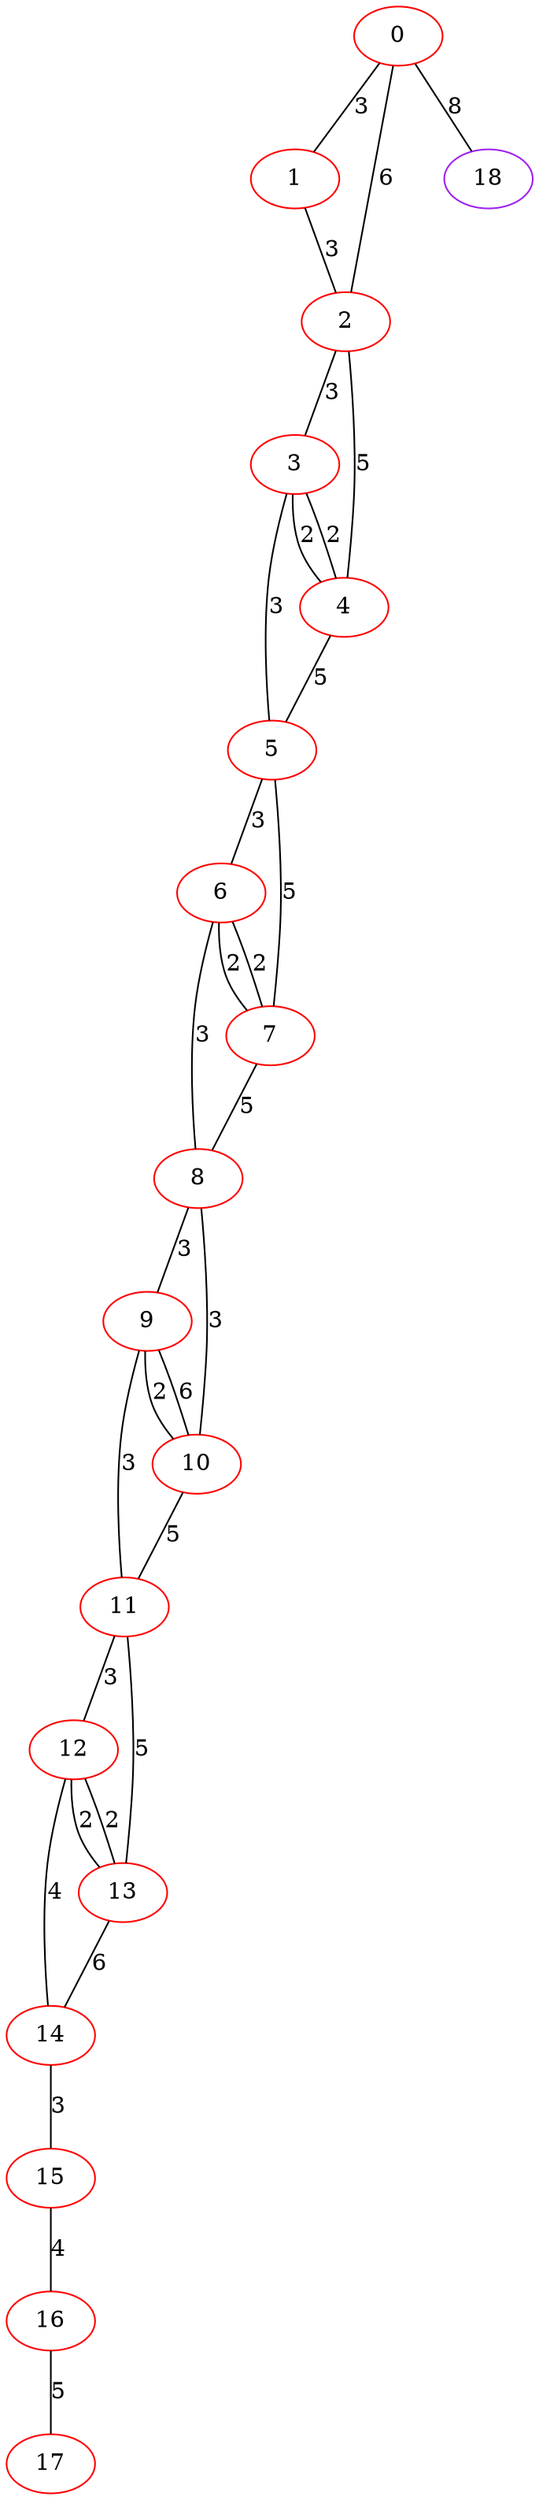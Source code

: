 graph "" {
0 [color=red, weight=1];
1 [color=red, weight=1];
2 [color=red, weight=1];
3 [color=red, weight=1];
4 [color=red, weight=1];
5 [color=red, weight=1];
6 [color=red, weight=1];
7 [color=red, weight=1];
8 [color=red, weight=1];
9 [color=red, weight=1];
10 [color=red, weight=1];
11 [color=red, weight=1];
12 [color=red, weight=1];
13 [color=red, weight=1];
14 [color=red, weight=1];
15 [color=red, weight=1];
16 [color=red, weight=1];
17 [color=red, weight=1];
18 [color=purple, weight=4];
0 -- 1  [key=0, label=3];
0 -- 2  [key=0, label=6];
0 -- 18  [key=0, label=8];
1 -- 2  [key=0, label=3];
2 -- 3  [key=0, label=3];
2 -- 4  [key=0, label=5];
3 -- 4  [key=0, label=2];
3 -- 4  [key=1, label=2];
3 -- 5  [key=0, label=3];
4 -- 5  [key=0, label=5];
5 -- 6  [key=0, label=3];
5 -- 7  [key=0, label=5];
6 -- 8  [key=0, label=3];
6 -- 7  [key=0, label=2];
6 -- 7  [key=1, label=2];
7 -- 8  [key=0, label=5];
8 -- 9  [key=0, label=3];
8 -- 10  [key=0, label=3];
9 -- 10  [key=0, label=6];
9 -- 10  [key=1, label=2];
9 -- 11  [key=0, label=3];
10 -- 11  [key=0, label=5];
11 -- 12  [key=0, label=3];
11 -- 13  [key=0, label=5];
12 -- 13  [key=0, label=2];
12 -- 13  [key=1, label=2];
12 -- 14  [key=0, label=4];
13 -- 14  [key=0, label=6];
14 -- 15  [key=0, label=3];
15 -- 16  [key=0, label=4];
16 -- 17  [key=0, label=5];
}
